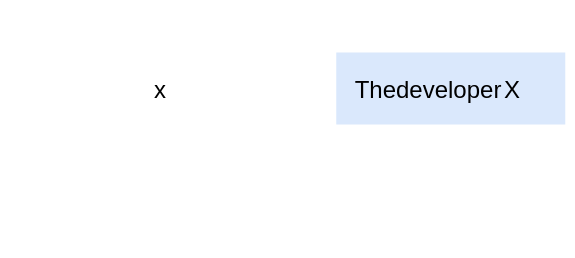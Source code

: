 <mxfile version="20.3.6" type="device"><diagram id="02bTE050GOY554RSjq8I" name="Page-1"><mxGraphModel dx="1346" dy="991" grid="1" gridSize="10" guides="1" tooltips="1" connect="1" arrows="1" fold="1" page="1" pageScale="1" pageWidth="850" pageHeight="1100" math="0" shadow="0"><root><mxCell id="0"/><mxCell id="1" parent="0"/><mxCell id="eVwsP59kMhPEpNjlsb7b-1" value="" style="rounded=0;whiteSpace=wrap;html=1;fillColor=#dae8fc;strokeWidth=0;strokeColor=none;" vertex="1" parent="1"><mxGeometry x="437.88" y="306" width="114.5" height="36" as="geometry"/></mxCell><mxCell id="eVwsP59kMhPEpNjlsb7b-2" value="" style="shape=image;html=1;verticalAlign=top;verticalLabelPosition=bottom;labelBackgroundColor=#ffffff;imageAspect=0;aspect=fixed;image=https://cdn1.iconfinder.com/data/icons/ionicons-outline-vol-2/512/shirt-outline-128.png" vertex="1" parent="1"><mxGeometry x="270" y="280" width="128" height="128" as="geometry"/></mxCell><mxCell id="eVwsP59kMhPEpNjlsb7b-3" value="x" style="text;html=1;strokeColor=none;fillColor=none;align=center;verticalAlign=middle;whiteSpace=wrap;rounded=0;" vertex="1" parent="1"><mxGeometry x="320" y="310" width="60" height="30" as="geometry"/></mxCell><mxCell id="eVwsP59kMhPEpNjlsb7b-4" value="Thedeveloper" style="text;html=1;strokeColor=none;fillColor=none;align=center;verticalAlign=middle;whiteSpace=wrap;rounded=0;" vertex="1" parent="1"><mxGeometry x="454" y="310" width="60" height="30" as="geometry"/></mxCell><mxCell id="eVwsP59kMhPEpNjlsb7b-5" value="X" style="text;html=1;strokeColor=none;fillColor=none;align=center;verticalAlign=middle;whiteSpace=wrap;rounded=0;" vertex="1" parent="1"><mxGeometry x="496.38" y="310" width="60" height="30" as="geometry"/></mxCell><mxCell id="eVwsP59kMhPEpNjlsb7b-6" style="edgeStyle=orthogonalEdgeStyle;rounded=0;orthogonalLoop=1;jettySize=auto;html=1;exitX=0.5;exitY=1;exitDx=0;exitDy=0;" edge="1" parent="1" source="eVwsP59kMhPEpNjlsb7b-5" target="eVwsP59kMhPEpNjlsb7b-5"><mxGeometry relative="1" as="geometry"/></mxCell></root></mxGraphModel></diagram></mxfile>